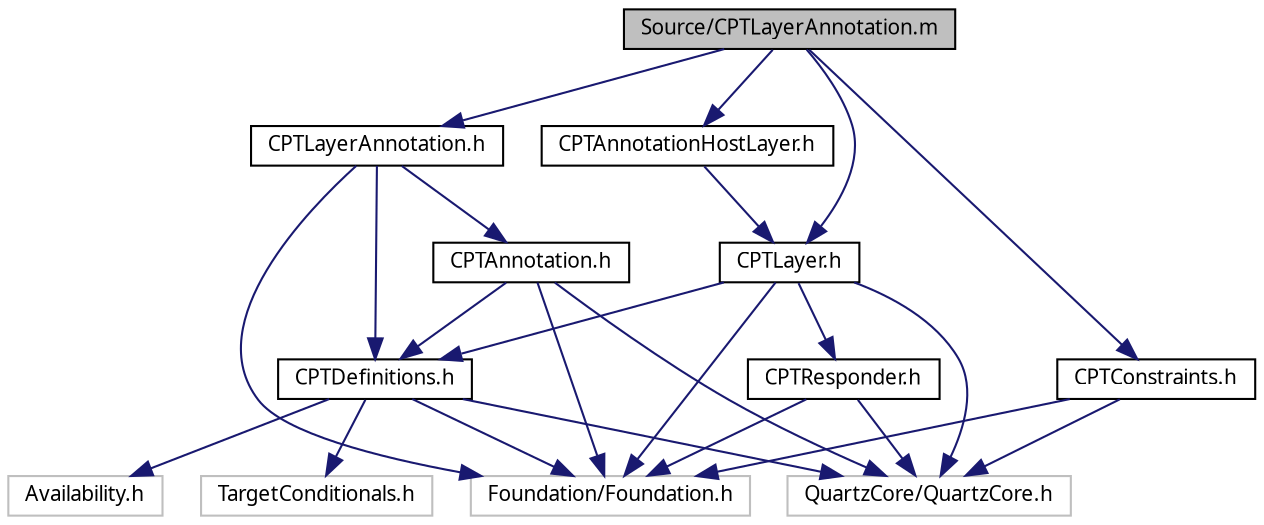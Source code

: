 digraph G
{
  bgcolor="transparent";
  edge [fontname="Lucinda Grande",fontsize="10",labelfontname="Lucinda Grande",labelfontsize="10"];
  node [fontname="Lucinda Grande",fontsize="10",shape=record];
  Node1 [label="Source/CPTLayerAnnotation.m",height=0.2,width=0.4,color="black", fillcolor="grey75", style="filled" fontcolor="black"];
  Node1 -> Node2 [color="midnightblue",fontsize="10",style="solid",fontname="Lucinda Grande"];
  Node2 [label="CPTLayerAnnotation.h",height=0.2,width=0.4,color="black",URL="$_c_p_t_layer_annotation_8h.html"];
  Node2 -> Node3 [color="midnightblue",fontsize="10",style="solid",fontname="Lucinda Grande"];
  Node3 [label="CPTDefinitions.h",height=0.2,width=0.4,color="black",URL="$_c_p_t_definitions_8h.html"];
  Node3 -> Node4 [color="midnightblue",fontsize="10",style="solid",fontname="Lucinda Grande"];
  Node4 [label="QuartzCore/QuartzCore.h",height=0.2,width=0.4,color="grey75"];
  Node3 -> Node5 [color="midnightblue",fontsize="10",style="solid",fontname="Lucinda Grande"];
  Node5 [label="Availability.h",height=0.2,width=0.4,color="grey75"];
  Node3 -> Node6 [color="midnightblue",fontsize="10",style="solid",fontname="Lucinda Grande"];
  Node6 [label="TargetConditionals.h",height=0.2,width=0.4,color="grey75"];
  Node3 -> Node7 [color="midnightblue",fontsize="10",style="solid",fontname="Lucinda Grande"];
  Node7 [label="Foundation/Foundation.h",height=0.2,width=0.4,color="grey75"];
  Node2 -> Node7 [color="midnightblue",fontsize="10",style="solid",fontname="Lucinda Grande"];
  Node2 -> Node8 [color="midnightblue",fontsize="10",style="solid",fontname="Lucinda Grande"];
  Node8 [label="CPTAnnotation.h",height=0.2,width=0.4,color="black",URL="$_c_p_t_annotation_8h.html"];
  Node8 -> Node3 [color="midnightblue",fontsize="10",style="solid",fontname="Lucinda Grande"];
  Node8 -> Node7 [color="midnightblue",fontsize="10",style="solid",fontname="Lucinda Grande"];
  Node8 -> Node4 [color="midnightblue",fontsize="10",style="solid",fontname="Lucinda Grande"];
  Node1 -> Node9 [color="midnightblue",fontsize="10",style="solid",fontname="Lucinda Grande"];
  Node9 [label="CPTAnnotationHostLayer.h",height=0.2,width=0.4,color="black",URL="$_c_p_t_annotation_host_layer_8h.html"];
  Node9 -> Node10 [color="midnightblue",fontsize="10",style="solid",fontname="Lucinda Grande"];
  Node10 [label="CPTLayer.h",height=0.2,width=0.4,color="black",URL="$_c_p_t_layer_8h.html"];
  Node10 -> Node11 [color="midnightblue",fontsize="10",style="solid",fontname="Lucinda Grande"];
  Node11 [label="CPTResponder.h",height=0.2,width=0.4,color="black",URL="$_c_p_t_responder_8h.html"];
  Node11 -> Node4 [color="midnightblue",fontsize="10",style="solid",fontname="Lucinda Grande"];
  Node11 -> Node7 [color="midnightblue",fontsize="10",style="solid",fontname="Lucinda Grande"];
  Node10 -> Node7 [color="midnightblue",fontsize="10",style="solid",fontname="Lucinda Grande"];
  Node10 -> Node4 [color="midnightblue",fontsize="10",style="solid",fontname="Lucinda Grande"];
  Node10 -> Node3 [color="midnightblue",fontsize="10",style="solid",fontname="Lucinda Grande"];
  Node1 -> Node12 [color="midnightblue",fontsize="10",style="solid",fontname="Lucinda Grande"];
  Node12 [label="CPTConstraints.h",height=0.2,width=0.4,color="black",URL="$_c_p_t_constraints_8h.html"];
  Node12 -> Node7 [color="midnightblue",fontsize="10",style="solid",fontname="Lucinda Grande"];
  Node12 -> Node4 [color="midnightblue",fontsize="10",style="solid",fontname="Lucinda Grande"];
  Node1 -> Node10 [color="midnightblue",fontsize="10",style="solid",fontname="Lucinda Grande"];
}
